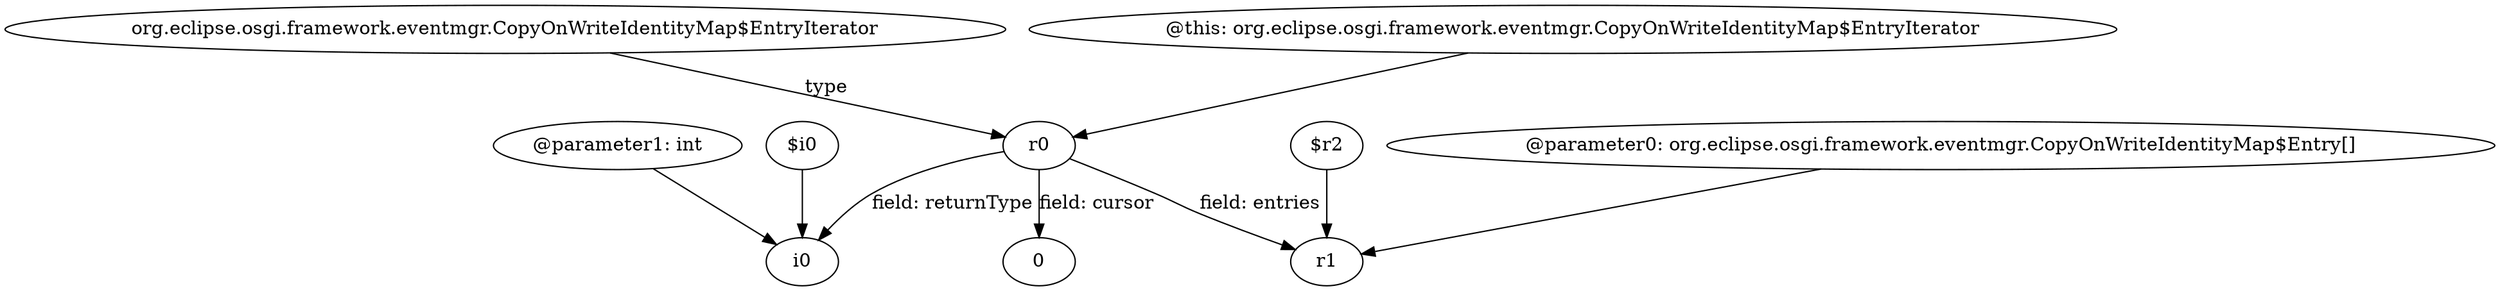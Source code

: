 digraph g {
0[label="$r2"]
1[label="r1"]
0->1[label=""]
2[label="r0"]
2->1[label="field: entries"]
3[label="0"]
2->3[label="field: cursor"]
4[label="i0"]
2->4[label="field: returnType"]
5[label="org.eclipse.osgi.framework.eventmgr.CopyOnWriteIdentityMap$EntryIterator"]
5->2[label="type"]
6[label="@this: org.eclipse.osgi.framework.eventmgr.CopyOnWriteIdentityMap$EntryIterator"]
6->2[label=""]
7[label="@parameter1: int"]
7->4[label=""]
8[label="$i0"]
8->4[label=""]
9[label="@parameter0: org.eclipse.osgi.framework.eventmgr.CopyOnWriteIdentityMap$Entry[]"]
9->1[label=""]
}